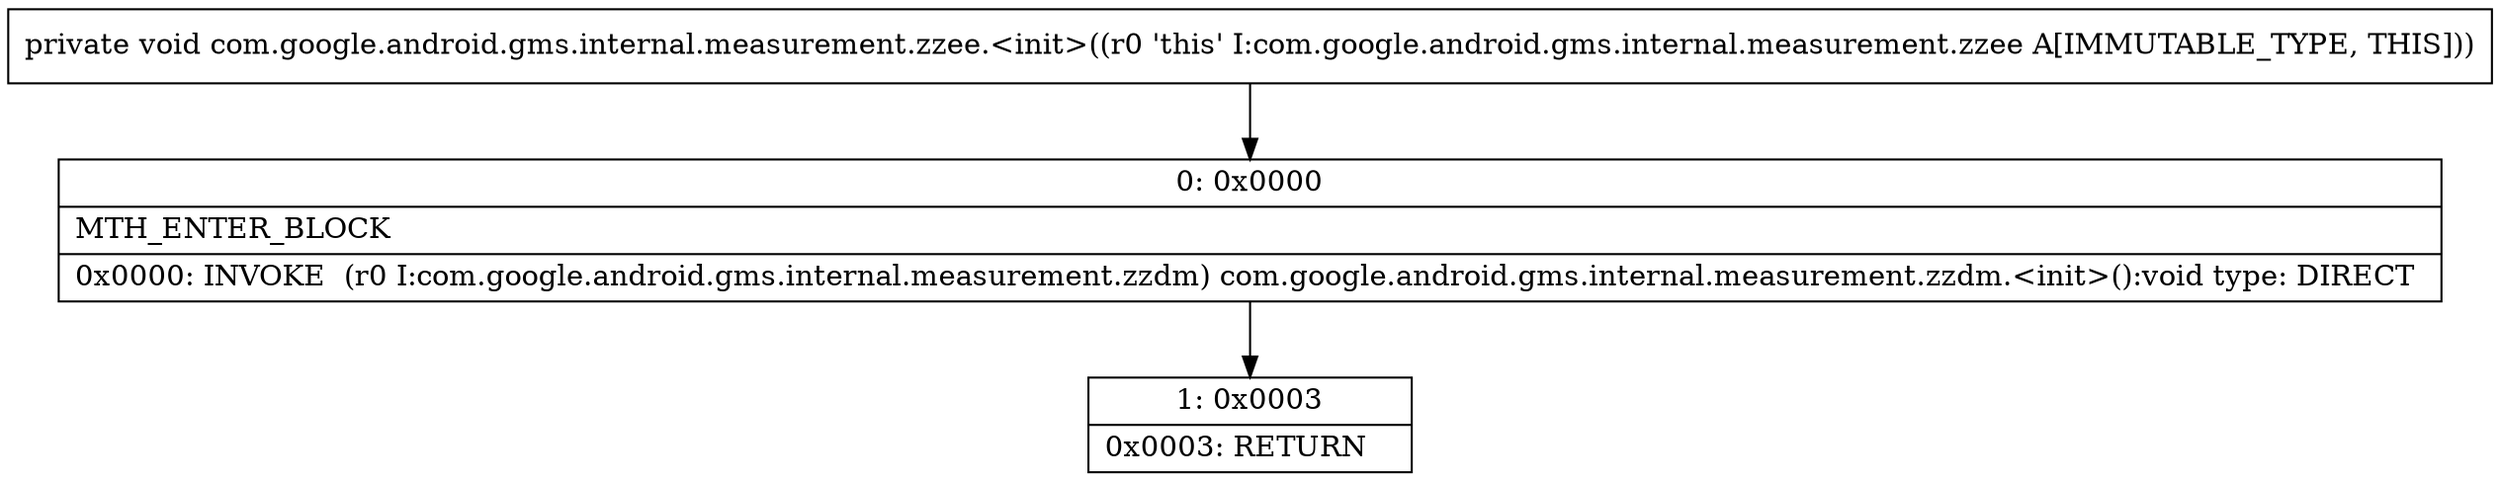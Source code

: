 digraph "CFG forcom.google.android.gms.internal.measurement.zzee.\<init\>()V" {
Node_0 [shape=record,label="{0\:\ 0x0000|MTH_ENTER_BLOCK\l|0x0000: INVOKE  (r0 I:com.google.android.gms.internal.measurement.zzdm) com.google.android.gms.internal.measurement.zzdm.\<init\>():void type: DIRECT \l}"];
Node_1 [shape=record,label="{1\:\ 0x0003|0x0003: RETURN   \l}"];
MethodNode[shape=record,label="{private void com.google.android.gms.internal.measurement.zzee.\<init\>((r0 'this' I:com.google.android.gms.internal.measurement.zzee A[IMMUTABLE_TYPE, THIS])) }"];
MethodNode -> Node_0;
Node_0 -> Node_1;
}

